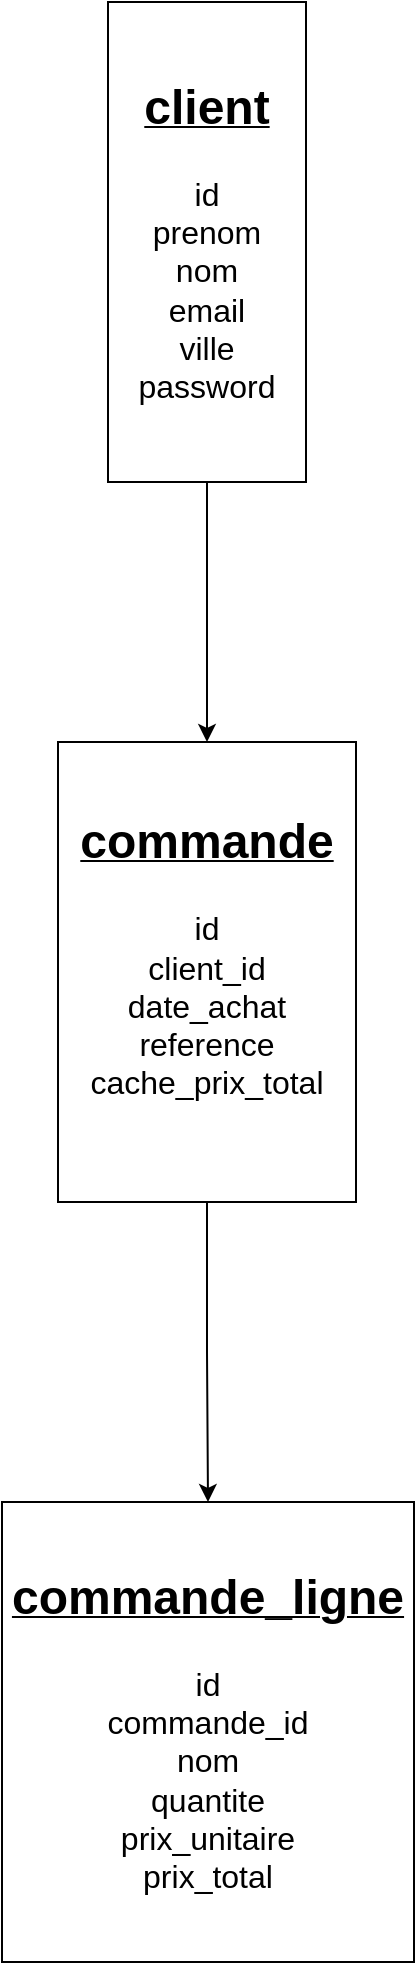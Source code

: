 <mxfile version="13.0.7" type="device"><diagram id="Zbk_y-vzE6QbMUqqOcYV" name="Page-1"><mxGraphModel dx="2031" dy="1166" grid="1" gridSize="10" guides="1" tooltips="1" connect="1" arrows="1" fold="1" page="1" pageScale="1" pageWidth="827" pageHeight="1169" math="0" shadow="0"><root><mxCell id="0"/><mxCell id="1" parent="0"/><mxCell id="k-jTrNW7ItCDRaZtHW7P-3" value="" style="edgeStyle=orthogonalEdgeStyle;rounded=0;orthogonalLoop=1;jettySize=auto;html=1;" edge="1" parent="1" source="k-jTrNW7ItCDRaZtHW7P-1" target="k-jTrNW7ItCDRaZtHW7P-2"><mxGeometry relative="1" as="geometry"/></mxCell><mxCell id="k-jTrNW7ItCDRaZtHW7P-1" value="&lt;div&gt;&lt;b&gt;&lt;u&gt;&lt;font style=&quot;font-size: 24px&quot;&gt;client&lt;/font&gt;&lt;/u&gt;&lt;/b&gt;&lt;/div&gt;&lt;div&gt;&lt;u&gt;&lt;b&gt;&lt;font size=&quot;3&quot;&gt;&lt;br&gt;&lt;/font&gt;&lt;/b&gt;&lt;/u&gt;&lt;/div&gt;&lt;font size=&quot;3&quot;&gt;id&lt;br&gt;prenom&lt;br&gt;nom&lt;br&gt;email&lt;br&gt;ville&lt;br&gt;&lt;/font&gt;&lt;div&gt;&lt;span&gt;&lt;font size=&quot;3&quot;&gt;password&lt;/font&gt;&lt;/span&gt;&lt;/div&gt;" style="rounded=0;whiteSpace=wrap;html=1;align=center;" vertex="1" parent="1"><mxGeometry x="364" y="90" width="99" height="240" as="geometry"/></mxCell><mxCell id="k-jTrNW7ItCDRaZtHW7P-5" value="" style="edgeStyle=orthogonalEdgeStyle;rounded=0;orthogonalLoop=1;jettySize=auto;html=1;" edge="1" parent="1" source="k-jTrNW7ItCDRaZtHW7P-2" target="k-jTrNW7ItCDRaZtHW7P-4"><mxGeometry relative="1" as="geometry"/></mxCell><mxCell id="k-jTrNW7ItCDRaZtHW7P-2" value="&lt;div&gt;&lt;b&gt;&lt;u&gt;&lt;font style=&quot;font-size: 24px&quot;&gt;commande&lt;/font&gt;&lt;/u&gt;&lt;/b&gt;&lt;/div&gt;&lt;div&gt;&lt;u&gt;&lt;b&gt;&lt;font size=&quot;3&quot;&gt;&lt;br&gt;&lt;/font&gt;&lt;/b&gt;&lt;/u&gt;&lt;/div&gt;&lt;font size=&quot;3&quot;&gt;id&lt;br&gt;client_id&lt;br&gt;date_achat&lt;br&gt;reference&lt;br&gt;cache_prix_total&lt;br&gt;&lt;/font&gt;&lt;div&gt;&lt;br&gt;&lt;/div&gt;" style="rounded=0;whiteSpace=wrap;html=1;" vertex="1" parent="1"><mxGeometry x="339" y="460" width="149" height="230" as="geometry"/></mxCell><mxCell id="k-jTrNW7ItCDRaZtHW7P-4" value="&lt;div&gt;&lt;b&gt;&lt;u&gt;&lt;font style=&quot;font-size: 24px&quot;&gt;commande_ligne&lt;/font&gt;&lt;/u&gt;&lt;/b&gt;&lt;/div&gt;&lt;div&gt;&lt;u&gt;&lt;b&gt;&lt;font size=&quot;3&quot;&gt;&lt;br&gt;&lt;/font&gt;&lt;/b&gt;&lt;/u&gt;&lt;/div&gt;&lt;font size=&quot;3&quot;&gt;&lt;span&gt;id&lt;/span&gt;&lt;br&gt;commande_id&lt;br&gt;&lt;span&gt;nom&lt;/span&gt;&lt;br&gt;quantite&lt;br&gt;prix_unitaire&lt;br&gt;&lt;/font&gt;&lt;div&gt;&lt;font size=&quot;3&quot;&gt;prix_total&lt;/font&gt;&lt;/div&gt;" style="rounded=0;whiteSpace=wrap;html=1;" vertex="1" parent="1"><mxGeometry x="311" y="840" width="206" height="230" as="geometry"/></mxCell></root></mxGraphModel></diagram></mxfile>